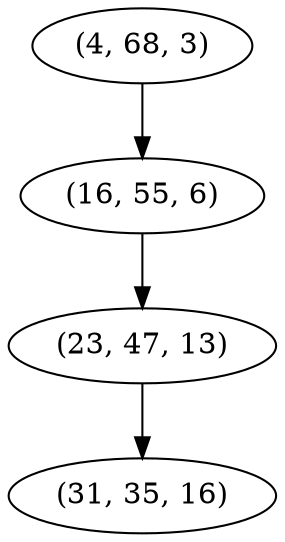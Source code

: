 digraph tree {
    "(4, 68, 3)";
    "(16, 55, 6)";
    "(23, 47, 13)";
    "(31, 35, 16)";
    "(4, 68, 3)" -> "(16, 55, 6)";
    "(16, 55, 6)" -> "(23, 47, 13)";
    "(23, 47, 13)" -> "(31, 35, 16)";
}
